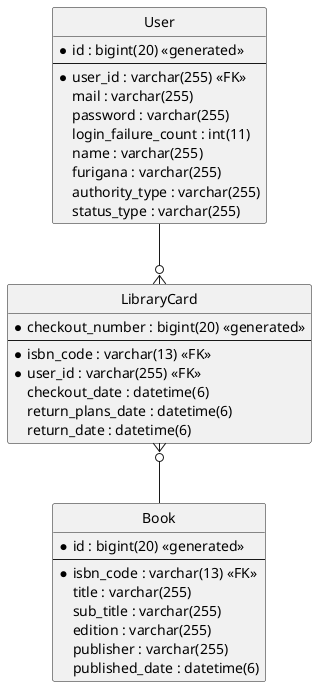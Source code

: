 @startuml library-system_erd

hide circle

entity "User" {
	*id : bigint(20) <<generated>>
	--
	*user_id : varchar(255) <<FK>>
	mail : varchar(255)
	password : varchar(255)
	login_failure_count : int(11)
	name : varchar(255)
	furigana : varchar(255)
	authority_type : varchar(255)
	status_type : varchar(255)
}

entity "LibraryCard" {
	*checkout_number : bigint(20) <<generated>>
	--
	*isbn_code : varchar(13) <<FK>>
	*user_id : varchar(255) <<FK>>
	checkout_date : datetime(6)
	return_plans_date : datetime(6)
	return_date : datetime(6)
}

entity "Book" {
	*id : bigint(20) <<generated>>
	--
	*isbn_code : varchar(13) <<FK>>
	title : varchar(255)
	sub_title : varchar(255)
	edition : varchar(255)
	publisher : varchar(255)
	published_date : datetime(6)
}

User --o{ LibraryCard
LibraryCard }o-- Book

@enduml
